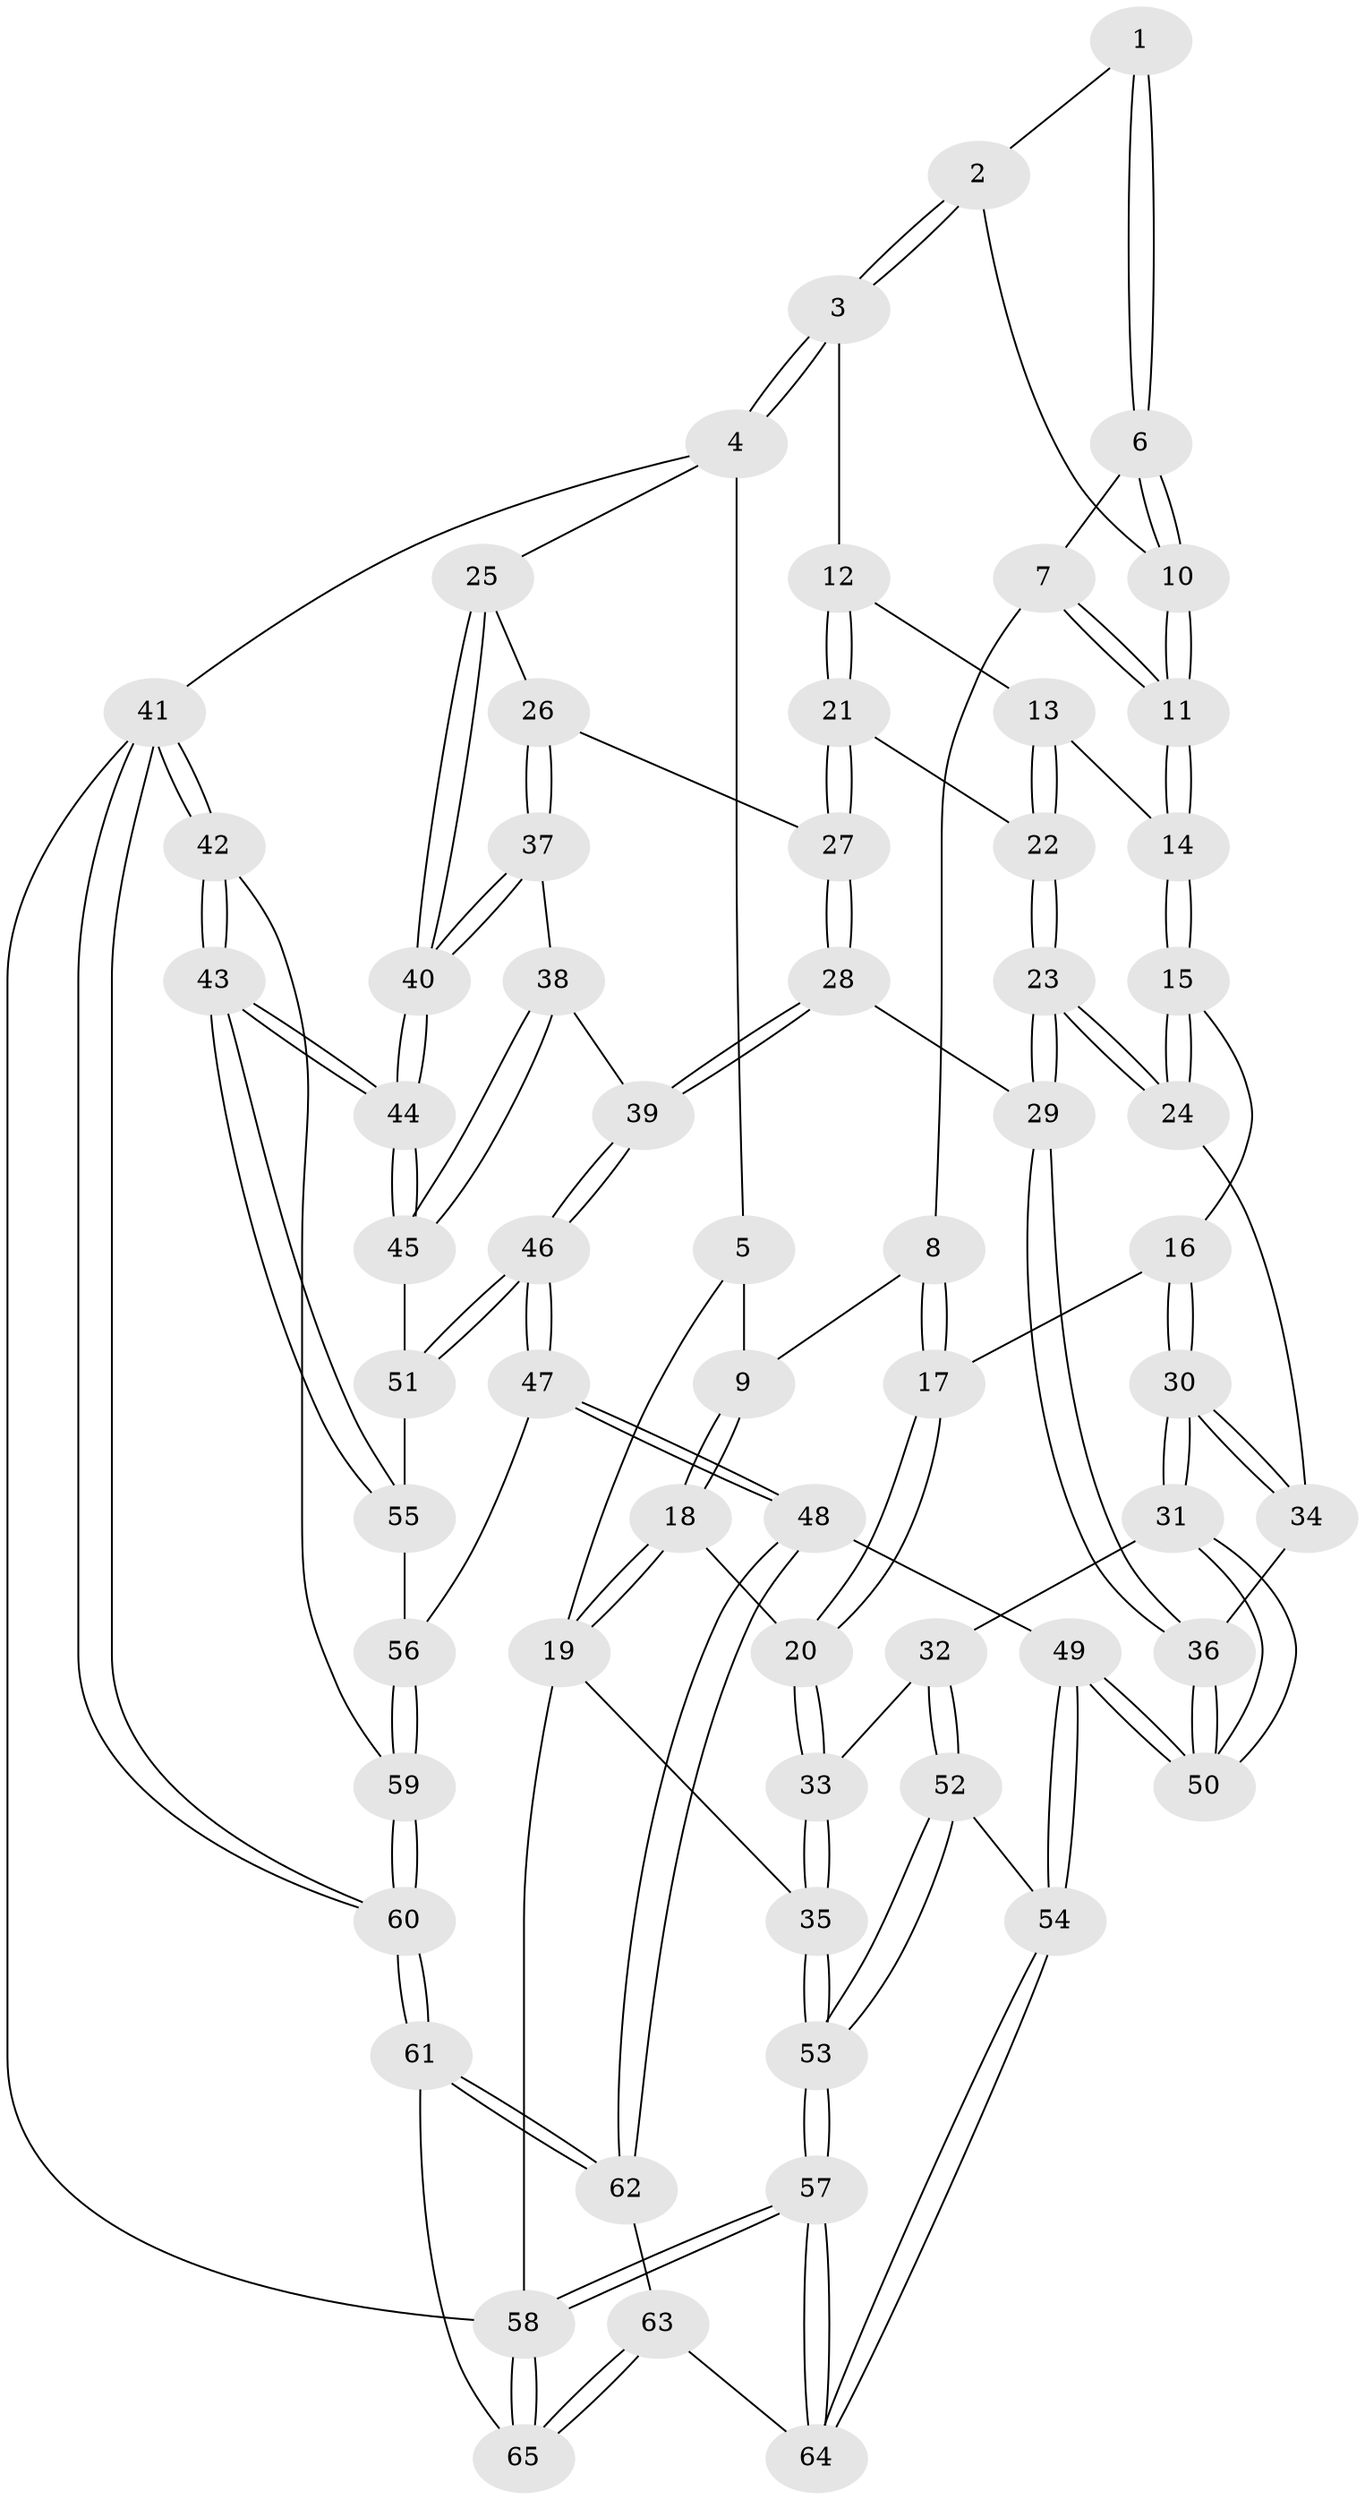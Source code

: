 // Generated by graph-tools (version 1.1) at 2025/16/03/09/25 04:16:51]
// undirected, 65 vertices, 159 edges
graph export_dot {
graph [start="1"]
  node [color=gray90,style=filled];
  1 [pos="+0.30775597451998266+0"];
  2 [pos="+0.6852276387236041+0"];
  3 [pos="+1+0"];
  4 [pos="+1+0"];
  5 [pos="+0.09311820234552111+0"];
  6 [pos="+0.31978796126754905+0"];
  7 [pos="+0.21288396406874502+0.14635366765890934"];
  8 [pos="+0.18004756365638208+0.17077683432701612"];
  9 [pos="+0.106950572119393+0.1601928051435859"];
  10 [pos="+0.47278835634386207+0.157845056619327"];
  11 [pos="+0.47494391079333625+0.1882489435966814"];
  12 [pos="+0.9931265496587068+0"];
  13 [pos="+0.7579157101255602+0.17898235841831675"];
  14 [pos="+0.4824825502785644+0.20937714681837818"];
  15 [pos="+0.47796633629052626+0.22678144003318898"];
  16 [pos="+0.3462383992543374+0.31541394523259325"];
  17 [pos="+0.2448848844806128+0.27878939476569325"];
  18 [pos="+0.0133092891788882+0.20178337847511488"];
  19 [pos="+0+0.2743151683213167"];
  20 [pos="+0.18928839595341668+0.36385343982819673"];
  21 [pos="+0.8606897571494404+0.360997072792559"];
  22 [pos="+0.730698261024785+0.31834973541847394"];
  23 [pos="+0.6967974679047516+0.39249917932640027"];
  24 [pos="+0.5273227291599747+0.3241389576073309"];
  25 [pos="+1+0.061781815532118645"];
  26 [pos="+0.9010858769202372+0.3993643247419247"];
  27 [pos="+0.8719733017208777+0.3880588666711328"];
  28 [pos="+0.7296598255114211+0.4763747895151657"];
  29 [pos="+0.7071336944483864+0.4503270092001899"];
  30 [pos="+0.3474558382358719+0.4951766192275975"];
  31 [pos="+0.3409314409684165+0.5316098723121884"];
  32 [pos="+0.33391868357709625+0.5324856973128758"];
  33 [pos="+0.1370618352510273+0.4748628528754461"];
  34 [pos="+0.521726417928956+0.3432363303157534"];
  35 [pos="+0+0.5206503335184898"];
  36 [pos="+0.5228587814111254+0.5114827089924475"];
  37 [pos="+0.9228601513221315+0.4776929010621889"];
  38 [pos="+0.9201146070358408+0.4845678159814586"];
  39 [pos="+0.7446114305973585+0.5074148907802667"];
  40 [pos="+1+0.3013614651206843"];
  41 [pos="+1+1"];
  42 [pos="+1+0.9016373432393887"];
  43 [pos="+1+0.8055438293125604"];
  44 [pos="+1+0.6774326236485135"];
  45 [pos="+0.9682903954829692+0.588603072402046"];
  46 [pos="+0.7499346747069255+0.6579369946575758"];
  47 [pos="+0.730524959677099+0.6873506717150872"];
  48 [pos="+0.5982663203455166+0.7685329482037285"];
  49 [pos="+0.5058198306990287+0.739123381706666"];
  50 [pos="+0.4431673085856831+0.59743654399316"];
  51 [pos="+0.8309861086850115+0.6490060406878079"];
  52 [pos="+0.21085900031710192+0.6974165899230137"];
  53 [pos="+0+0.7953994700575358"];
  54 [pos="+0.3816863725065347+0.8333523927349535"];
  55 [pos="+0.9472490611985577+0.7351521179410886"];
  56 [pos="+0.8479478573178143+0.7953121526372614"];
  57 [pos="+0+1"];
  58 [pos="+0+1"];
  59 [pos="+0.8551754734201984+0.8076709213986208"];
  60 [pos="+0.8167729031660101+1"];
  61 [pos="+0.7818881336297007+1"];
  62 [pos="+0.6345793679242512+0.8753608702689034"];
  63 [pos="+0.41576124926793273+1"];
  64 [pos="+0.3808916847921139+0.834541912783844"];
  65 [pos="+0.41718349870632404+1"];
  1 -- 2;
  1 -- 6;
  1 -- 6;
  2 -- 3;
  2 -- 3;
  2 -- 10;
  3 -- 4;
  3 -- 4;
  3 -- 12;
  4 -- 5;
  4 -- 25;
  4 -- 41;
  5 -- 9;
  5 -- 19;
  6 -- 7;
  6 -- 10;
  6 -- 10;
  7 -- 8;
  7 -- 11;
  7 -- 11;
  8 -- 9;
  8 -- 17;
  8 -- 17;
  9 -- 18;
  9 -- 18;
  10 -- 11;
  10 -- 11;
  11 -- 14;
  11 -- 14;
  12 -- 13;
  12 -- 21;
  12 -- 21;
  13 -- 14;
  13 -- 22;
  13 -- 22;
  14 -- 15;
  14 -- 15;
  15 -- 16;
  15 -- 24;
  15 -- 24;
  16 -- 17;
  16 -- 30;
  16 -- 30;
  17 -- 20;
  17 -- 20;
  18 -- 19;
  18 -- 19;
  18 -- 20;
  19 -- 35;
  19 -- 58;
  20 -- 33;
  20 -- 33;
  21 -- 22;
  21 -- 27;
  21 -- 27;
  22 -- 23;
  22 -- 23;
  23 -- 24;
  23 -- 24;
  23 -- 29;
  23 -- 29;
  24 -- 34;
  25 -- 26;
  25 -- 40;
  25 -- 40;
  26 -- 27;
  26 -- 37;
  26 -- 37;
  27 -- 28;
  27 -- 28;
  28 -- 29;
  28 -- 39;
  28 -- 39;
  29 -- 36;
  29 -- 36;
  30 -- 31;
  30 -- 31;
  30 -- 34;
  30 -- 34;
  31 -- 32;
  31 -- 50;
  31 -- 50;
  32 -- 33;
  32 -- 52;
  32 -- 52;
  33 -- 35;
  33 -- 35;
  34 -- 36;
  35 -- 53;
  35 -- 53;
  36 -- 50;
  36 -- 50;
  37 -- 38;
  37 -- 40;
  37 -- 40;
  38 -- 39;
  38 -- 45;
  38 -- 45;
  39 -- 46;
  39 -- 46;
  40 -- 44;
  40 -- 44;
  41 -- 42;
  41 -- 42;
  41 -- 60;
  41 -- 60;
  41 -- 58;
  42 -- 43;
  42 -- 43;
  42 -- 59;
  43 -- 44;
  43 -- 44;
  43 -- 55;
  43 -- 55;
  44 -- 45;
  44 -- 45;
  45 -- 51;
  46 -- 47;
  46 -- 47;
  46 -- 51;
  46 -- 51;
  47 -- 48;
  47 -- 48;
  47 -- 56;
  48 -- 49;
  48 -- 62;
  48 -- 62;
  49 -- 50;
  49 -- 50;
  49 -- 54;
  49 -- 54;
  51 -- 55;
  52 -- 53;
  52 -- 53;
  52 -- 54;
  53 -- 57;
  53 -- 57;
  54 -- 64;
  54 -- 64;
  55 -- 56;
  56 -- 59;
  56 -- 59;
  57 -- 58;
  57 -- 58;
  57 -- 64;
  57 -- 64;
  58 -- 65;
  58 -- 65;
  59 -- 60;
  59 -- 60;
  60 -- 61;
  60 -- 61;
  61 -- 62;
  61 -- 62;
  61 -- 65;
  62 -- 63;
  63 -- 64;
  63 -- 65;
  63 -- 65;
}
